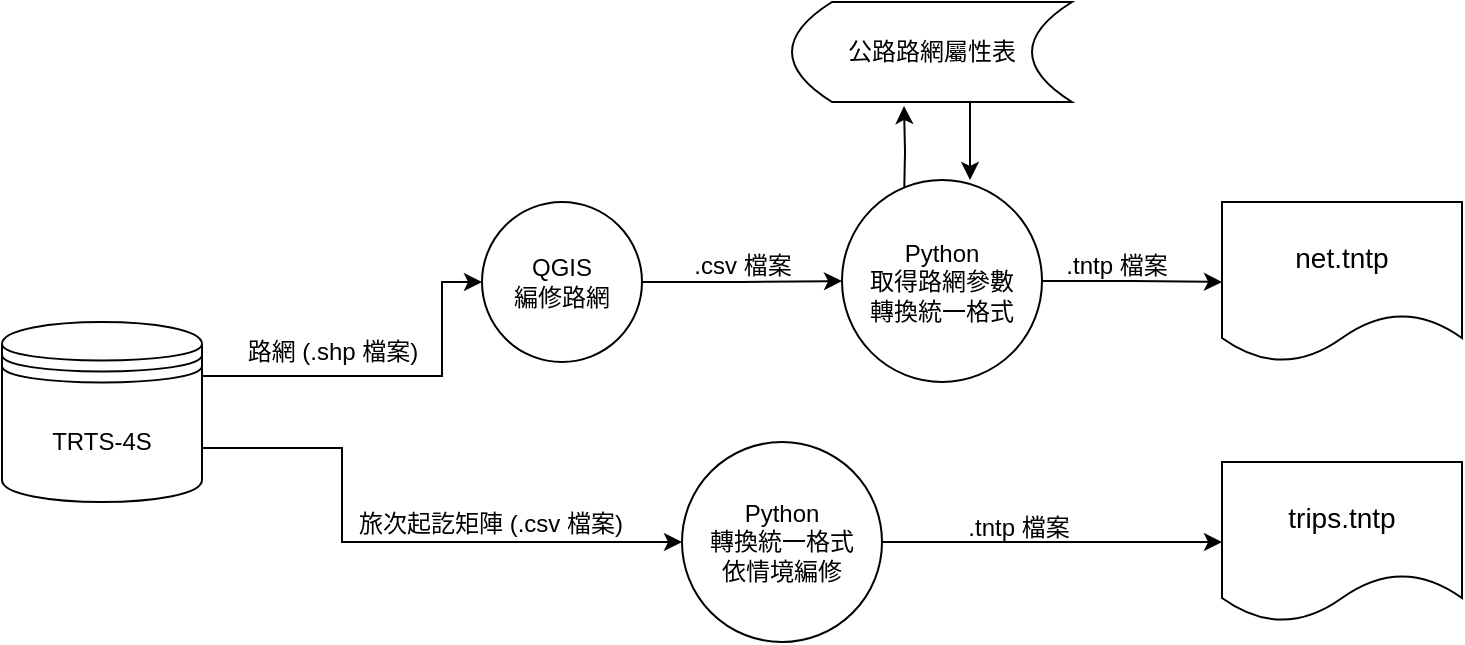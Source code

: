 <mxfile version="27.0.9">
  <diagram name="第 1 页" id="l5_oaso-ou6Ena2Mq8iG">
    <mxGraphModel dx="1426" dy="823" grid="1" gridSize="10" guides="1" tooltips="1" connect="1" arrows="1" fold="1" page="1" pageScale="1" pageWidth="827" pageHeight="1169" math="0" shadow="0">
      <root>
        <mxCell id="0" />
        <mxCell id="1" parent="0" />
        <mxCell id="fgcRGyQzmuoM3oqXKBty-26" value="TRTS-4S" style="shape=datastore;whiteSpace=wrap;html=1;" parent="1" vertex="1">
          <mxGeometry x="40" y="360" width="100" height="90" as="geometry" />
        </mxCell>
        <mxCell id="fgcRGyQzmuoM3oqXKBty-31" value="" style="edgeStyle=orthogonalEdgeStyle;rounded=0;orthogonalLoop=1;jettySize=auto;html=1;exitX=1;exitY=0.3;exitDx=0;exitDy=0;entryX=0;entryY=0.5;entryDx=0;entryDy=0;" parent="1" source="fgcRGyQzmuoM3oqXKBty-26" target="fgcRGyQzmuoM3oqXKBty-33" edge="1">
          <mxGeometry relative="1" as="geometry">
            <mxPoint x="170" y="640" as="sourcePoint" />
            <mxPoint x="200" y="340" as="targetPoint" />
            <Array as="points">
              <mxPoint x="260" y="387" />
              <mxPoint x="260" y="340" />
            </Array>
          </mxGeometry>
        </mxCell>
        <mxCell id="fgcRGyQzmuoM3oqXKBty-32" value="" style="edgeStyle=orthogonalEdgeStyle;rounded=0;orthogonalLoop=1;jettySize=auto;html=1;entryX=0;entryY=0.5;entryDx=0;entryDy=0;exitX=1;exitY=0.7;exitDx=0;exitDy=0;" parent="1" source="fgcRGyQzmuoM3oqXKBty-26" target="fgcRGyQzmuoM3oqXKBty-39" edge="1">
          <mxGeometry relative="1" as="geometry">
            <mxPoint x="144" y="420" as="sourcePoint" />
            <mxPoint x="200" y="470" as="targetPoint" />
            <Array as="points">
              <mxPoint x="210" y="423" />
              <mxPoint x="210" y="470" />
            </Array>
          </mxGeometry>
        </mxCell>
        <mxCell id="fgcRGyQzmuoM3oqXKBty-36" value="" style="edgeStyle=orthogonalEdgeStyle;rounded=0;orthogonalLoop=1;jettySize=auto;html=1;" parent="1" source="fgcRGyQzmuoM3oqXKBty-33" target="fgcRGyQzmuoM3oqXKBty-35" edge="1">
          <mxGeometry relative="1" as="geometry" />
        </mxCell>
        <mxCell id="fgcRGyQzmuoM3oqXKBty-33" value="QGIS&lt;div&gt;編修路網&lt;/div&gt;" style="ellipse;whiteSpace=wrap;html=1;" parent="1" vertex="1">
          <mxGeometry x="280" y="300" width="80" height="80" as="geometry" />
        </mxCell>
        <mxCell id="fgcRGyQzmuoM3oqXKBty-38" value="" style="edgeStyle=orthogonalEdgeStyle;rounded=0;orthogonalLoop=1;jettySize=auto;html=1;" parent="1" source="fgcRGyQzmuoM3oqXKBty-35" target="fgcRGyQzmuoM3oqXKBty-37" edge="1">
          <mxGeometry relative="1" as="geometry" />
        </mxCell>
        <mxCell id="fgcRGyQzmuoM3oqXKBty-46" value="" style="edgeStyle=orthogonalEdgeStyle;rounded=0;orthogonalLoop=1;jettySize=auto;html=1;entryX=0.4;entryY=1.04;entryDx=0;entryDy=0;entryPerimeter=0;" parent="1" target="fgcRGyQzmuoM3oqXKBty-44" edge="1">
          <mxGeometry relative="1" as="geometry">
            <mxPoint x="491" y="300" as="sourcePoint" />
            <mxPoint x="491" y="230" as="targetPoint" />
          </mxGeometry>
        </mxCell>
        <mxCell id="fgcRGyQzmuoM3oqXKBty-35" value="Python&lt;div&gt;取得路網參數&lt;/div&gt;&lt;div&gt;轉換統一格式&lt;/div&gt;" style="ellipse;whiteSpace=wrap;html=1;" parent="1" vertex="1">
          <mxGeometry x="460" y="289" width="100" height="101" as="geometry" />
        </mxCell>
        <mxCell id="fgcRGyQzmuoM3oqXKBty-37" value="net.tntp" style="shape=document;whiteSpace=wrap;html=1;boundedLbl=1;fontSize=14;" parent="1" vertex="1">
          <mxGeometry x="650" y="300" width="120" height="80" as="geometry" />
        </mxCell>
        <mxCell id="fgcRGyQzmuoM3oqXKBty-42" value="" style="edgeStyle=orthogonalEdgeStyle;rounded=0;orthogonalLoop=1;jettySize=auto;html=1;" parent="1" source="fgcRGyQzmuoM3oqXKBty-39" target="fgcRGyQzmuoM3oqXKBty-41" edge="1">
          <mxGeometry relative="1" as="geometry" />
        </mxCell>
        <mxCell id="fgcRGyQzmuoM3oqXKBty-39" value="Python&lt;div&gt;轉換統一格式&lt;/div&gt;&lt;div&gt;依情境編修&lt;/div&gt;" style="ellipse;whiteSpace=wrap;html=1;" parent="1" vertex="1">
          <mxGeometry x="380" y="420" width="100" height="100" as="geometry" />
        </mxCell>
        <mxCell id="fgcRGyQzmuoM3oqXKBty-41" value="trips.tntp" style="shape=document;whiteSpace=wrap;html=1;boundedLbl=1;fontSize=14;" parent="1" vertex="1">
          <mxGeometry x="650" y="430" width="120" height="80" as="geometry" />
        </mxCell>
        <mxCell id="fgcRGyQzmuoM3oqXKBty-43" value=".csv 檔案" style="text;html=1;align=center;verticalAlign=middle;resizable=0;points=[];autosize=1;strokeColor=none;fillColor=none;" parent="1" vertex="1">
          <mxGeometry x="375" y="317" width="70" height="30" as="geometry" />
        </mxCell>
        <mxCell id="fgcRGyQzmuoM3oqXKBty-45" value="" style="edgeStyle=orthogonalEdgeStyle;rounded=0;orthogonalLoop=1;jettySize=auto;html=1;exitX=0.621;exitY=1;exitDx=0;exitDy=0;exitPerimeter=0;entryX=0.64;entryY=0;entryDx=0;entryDy=0;entryPerimeter=0;" parent="1" source="fgcRGyQzmuoM3oqXKBty-44" edge="1" target="fgcRGyQzmuoM3oqXKBty-35">
          <mxGeometry relative="1" as="geometry">
            <mxPoint x="522" y="230" as="sourcePoint" />
            <mxPoint x="522" y="280" as="targetPoint" />
          </mxGeometry>
        </mxCell>
        <mxCell id="fgcRGyQzmuoM3oqXKBty-44" value="公路路網屬性表" style="shape=dataStorage;whiteSpace=wrap;html=1;fixedSize=1;" parent="1" vertex="1">
          <mxGeometry x="435" y="200" width="140" height="50" as="geometry" />
        </mxCell>
        <mxCell id="fgcRGyQzmuoM3oqXKBty-47" value="路網 (.shp 檔案)" style="text;html=1;align=center;verticalAlign=middle;resizable=0;points=[];autosize=1;strokeColor=none;fillColor=none;" parent="1" vertex="1">
          <mxGeometry x="150" y="360" width="110" height="30" as="geometry" />
        </mxCell>
        <mxCell id="fgcRGyQzmuoM3oqXKBty-48" value="旅次起訖矩陣 (.csv 檔案)" style="text;html=1;align=center;verticalAlign=middle;resizable=0;points=[];autosize=1;strokeColor=none;fillColor=none;" parent="1" vertex="1">
          <mxGeometry x="204" y="446" width="160" height="30" as="geometry" />
        </mxCell>
        <mxCell id="fgcRGyQzmuoM3oqXKBty-51" value=".tntp 檔案" style="text;html=1;align=center;verticalAlign=middle;resizable=0;points=[];autosize=1;strokeColor=none;fillColor=none;" parent="1" vertex="1">
          <mxGeometry x="513" y="448" width="70" height="30" as="geometry" />
        </mxCell>
        <mxCell id="fgcRGyQzmuoM3oqXKBty-52" value=".tntp 檔案" style="text;html=1;align=center;verticalAlign=middle;resizable=0;points=[];autosize=1;strokeColor=none;fillColor=none;" parent="1" vertex="1">
          <mxGeometry x="562" y="317" width="70" height="30" as="geometry" />
        </mxCell>
      </root>
    </mxGraphModel>
  </diagram>
</mxfile>
